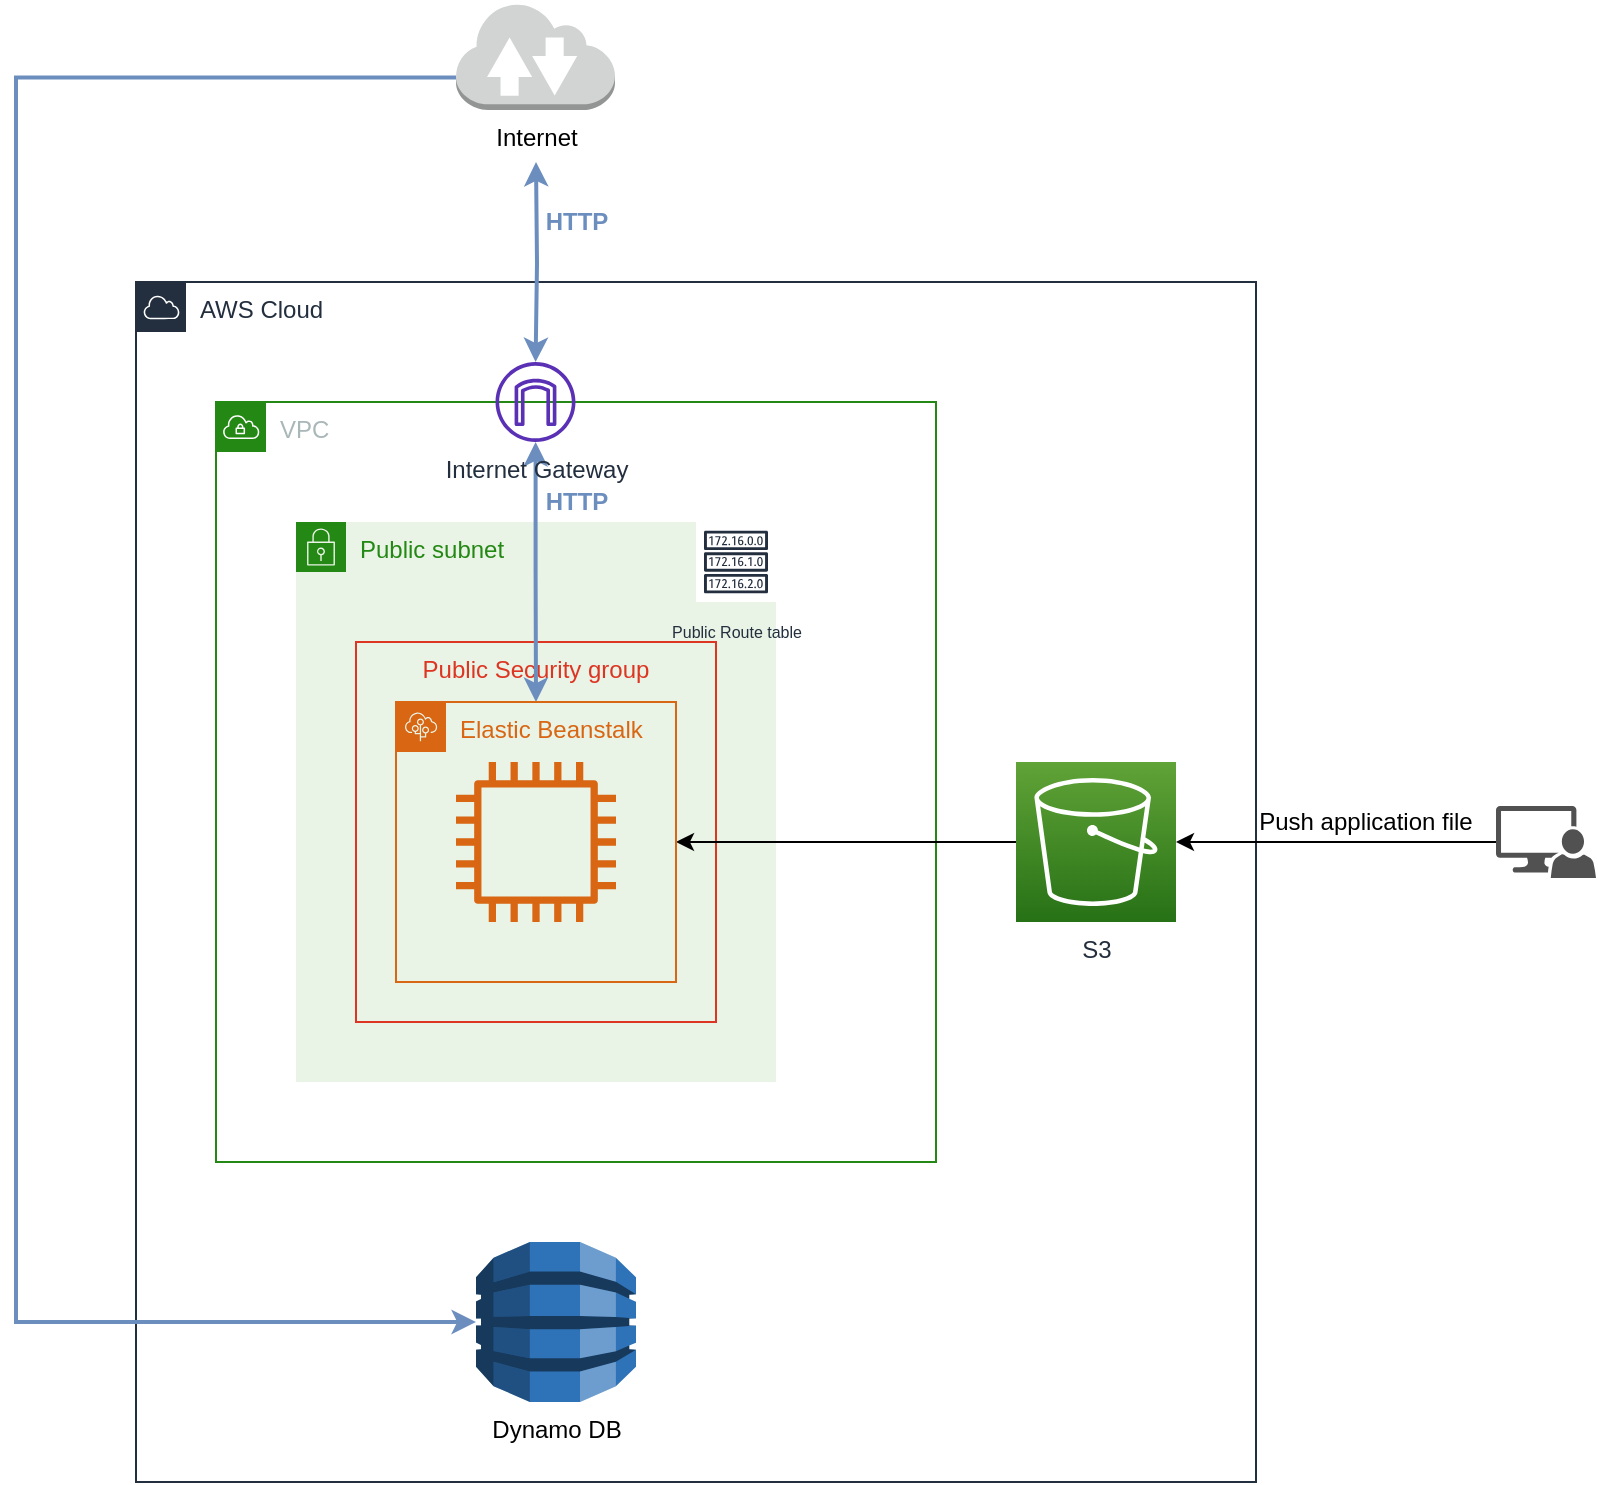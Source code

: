 <mxfile version="13.7.9" type="device"><diagram id="Li-AdEZaFSd-SVq2VKMT" name="Page-1"><mxGraphModel dx="1742" dy="1772" grid="1" gridSize="10" guides="1" tooltips="1" connect="1" arrows="1" fold="1" page="1" pageScale="1" pageWidth="850" pageHeight="1100" math="0" shadow="0"><root><mxCell id="0"/><mxCell id="1" parent="0"/><mxCell id="5G7yhrU3RtLZd5eobovl-1" value="AWS Cloud" style="points=[[0,0],[0.25,0],[0.5,0],[0.75,0],[1,0],[1,0.25],[1,0.5],[1,0.75],[1,1],[0.75,1],[0.5,1],[0.25,1],[0,1],[0,0.75],[0,0.5],[0,0.25]];outlineConnect=0;gradientColor=none;html=1;whiteSpace=wrap;fontSize=12;fontStyle=0;shape=mxgraph.aws4.group;grIcon=mxgraph.aws4.group_aws_cloud;strokeColor=#232F3E;fillColor=none;verticalAlign=top;align=left;spacingLeft=30;fontColor=#232F3E;dashed=0;" parent="1" vertex="1"><mxGeometry x="40" y="-40" width="560" height="600" as="geometry"/></mxCell><mxCell id="5G7yhrU3RtLZd5eobovl-2" value="VPC" style="points=[[0,0],[0.25,0],[0.5,0],[0.75,0],[1,0],[1,0.25],[1,0.5],[1,0.75],[1,1],[0.75,1],[0.5,1],[0.25,1],[0,1],[0,0.75],[0,0.5],[0,0.25]];outlineConnect=0;gradientColor=none;html=1;whiteSpace=wrap;fontSize=12;fontStyle=0;shape=mxgraph.aws4.group;grIcon=mxgraph.aws4.group_vpc;strokeColor=#248814;fillColor=none;verticalAlign=top;align=left;spacingLeft=30;fontColor=#AAB7B8;dashed=0;" parent="1" vertex="1"><mxGeometry x="80" y="20" width="360" height="380" as="geometry"/></mxCell><mxCell id="5G7yhrU3RtLZd5eobovl-5" value="Public subnet" style="points=[[0,0],[0.25,0],[0.5,0],[0.75,0],[1,0],[1,0.25],[1,0.5],[1,0.75],[1,1],[0.75,1],[0.5,1],[0.25,1],[0,1],[0,0.75],[0,0.5],[0,0.25]];outlineConnect=0;gradientColor=none;html=1;whiteSpace=wrap;fontSize=12;fontStyle=0;shape=mxgraph.aws4.group;grIcon=mxgraph.aws4.group_security_group;grStroke=0;strokeColor=#248814;verticalAlign=top;align=left;spacingLeft=30;fontColor=#248814;dashed=0;fillColor=#E9F3E6;" parent="1" vertex="1"><mxGeometry x="120" y="80" width="240" height="280" as="geometry"/></mxCell><mxCell id="5G7yhrU3RtLZd5eobovl-6" value="Public Security group" style="fillColor=none;strokeColor=#DD3522;verticalAlign=top;fontStyle=0;fontColor=#DD3522;" parent="1" vertex="1"><mxGeometry x="150" y="140" width="180" height="190" as="geometry"/></mxCell><mxCell id="5G7yhrU3RtLZd5eobovl-7" value="&lt;font style=&quot;font-size: 8px&quot;&gt;Public Route table&lt;/font&gt;" style="outlineConnect=0;fontColor=#232F3E;gradientColor=none;strokeColor=#232F3E;fillColor=#ffffff;dashed=0;verticalLabelPosition=bottom;verticalAlign=top;align=center;html=1;fontSize=12;fontStyle=0;aspect=fixed;shape=mxgraph.aws4.resourceIcon;resIcon=mxgraph.aws4.route_table;" parent="1" vertex="1"><mxGeometry x="320" y="80" width="40" height="40" as="geometry"/></mxCell><mxCell id="5G7yhrU3RtLZd5eobovl-8" style="edgeStyle=orthogonalEdgeStyle;rounded=0;orthogonalLoop=1;jettySize=auto;html=1;entryX=1;entryY=0.5;entryDx=0;entryDy=0;" parent="1" source="5G7yhrU3RtLZd5eobovl-9" target="5G7yhrU3RtLZd5eobovl-17" edge="1"><mxGeometry relative="1" as="geometry"/></mxCell><mxCell id="5G7yhrU3RtLZd5eobovl-9" value="S3" style="outlineConnect=0;fontColor=#232F3E;gradientColor=#60A337;gradientDirection=north;fillColor=#277116;strokeColor=#ffffff;dashed=0;verticalLabelPosition=bottom;verticalAlign=top;align=center;html=1;fontSize=12;fontStyle=0;aspect=fixed;shape=mxgraph.aws4.resourceIcon;resIcon=mxgraph.aws4.s3;" parent="1" vertex="1"><mxGeometry x="480" y="200" width="80" height="80" as="geometry"/></mxCell><mxCell id="5G7yhrU3RtLZd5eobovl-10" style="edgeStyle=orthogonalEdgeStyle;rounded=0;orthogonalLoop=1;jettySize=auto;html=1;fillColor=#dae8fc;strokeColor=#6c8ebf;strokeWidth=2;startArrow=classic;startFill=1;entryX=0.5;entryY=0;entryDx=0;entryDy=0;" parent="1" source="5G7yhrU3RtLZd5eobovl-11" target="5G7yhrU3RtLZd5eobovl-17" edge="1"><mxGeometry relative="1" as="geometry"><mxPoint x="240" y="70" as="sourcePoint"/><mxPoint x="240" y="200" as="targetPoint"/></mxGeometry></mxCell><mxCell id="5G7yhrU3RtLZd5eobovl-11" value="Internet Gateway" style="outlineConnect=0;fontColor=#232F3E;gradientColor=none;fillColor=#5A30B5;strokeColor=none;dashed=0;verticalLabelPosition=bottom;verticalAlign=top;align=center;html=1;fontSize=12;fontStyle=0;aspect=fixed;pointerEvents=1;shape=mxgraph.aws4.internet_gateway;" parent="1" vertex="1"><mxGeometry x="219.75" width="40" height="40" as="geometry"/></mxCell><mxCell id="5G7yhrU3RtLZd5eobovl-12" style="edgeStyle=orthogonalEdgeStyle;rounded=0;orthogonalLoop=1;jettySize=auto;html=1;strokeWidth=2;startArrow=classic;startFill=1;fillColor=#dae8fc;strokeColor=#6c8ebf;" parent="1" target="5G7yhrU3RtLZd5eobovl-11" edge="1"><mxGeometry relative="1" as="geometry"><mxPoint x="240" y="-100" as="sourcePoint"/></mxGeometry></mxCell><mxCell id="4EpMgqH-UENPaF7FZw4C-1" style="edgeStyle=orthogonalEdgeStyle;rounded=0;orthogonalLoop=1;jettySize=auto;html=1;exitX=0;exitY=0.7;exitDx=0;exitDy=0;exitPerimeter=0;entryX=0;entryY=0.5;entryDx=0;entryDy=0;entryPerimeter=0;fillColor=#dae8fc;strokeColor=#6c8ebf;strokeWidth=2;" edge="1" parent="1" source="5G7yhrU3RtLZd5eobovl-13" target="5G7yhrU3RtLZd5eobovl-23"><mxGeometry relative="1" as="geometry"><Array as="points"><mxPoint x="-20" y="-142"/><mxPoint x="-20" y="480"/></Array></mxGeometry></mxCell><mxCell id="5G7yhrU3RtLZd5eobovl-13" value="Internet" style="outlineConnect=0;dashed=0;verticalLabelPosition=bottom;verticalAlign=top;align=center;html=1;shape=mxgraph.aws3.internet_2;fillColor=#D2D3D3;gradientColor=none;" parent="1" vertex="1"><mxGeometry x="200" y="-180" width="79.5" height="54" as="geometry"/></mxCell><mxCell id="5G7yhrU3RtLZd5eobovl-14" style="edgeStyle=orthogonalEdgeStyle;rounded=0;orthogonalLoop=1;jettySize=auto;html=1;exitX=0;exitY=0.5;exitDx=0;exitDy=0;exitPerimeter=0;" parent="1" source="5G7yhrU3RtLZd5eobovl-15" target="5G7yhrU3RtLZd5eobovl-9" edge="1"><mxGeometry relative="1" as="geometry"/></mxCell><mxCell id="5G7yhrU3RtLZd5eobovl-15" value="" style="pointerEvents=1;shadow=0;dashed=0;html=1;strokeColor=none;labelPosition=center;verticalLabelPosition=bottom;verticalAlign=top;align=center;fillColor=#515151;shape=mxgraph.mscae.system_center.admin_console" parent="1" vertex="1"><mxGeometry x="720" y="222" width="50" height="36" as="geometry"/></mxCell><mxCell id="5G7yhrU3RtLZd5eobovl-16" value="Push application file" style="text;html=1;strokeColor=none;fillColor=none;align=center;verticalAlign=middle;whiteSpace=wrap;rounded=0;" parent="1" vertex="1"><mxGeometry x="590" y="220" width="130" height="20" as="geometry"/></mxCell><mxCell id="5G7yhrU3RtLZd5eobovl-17" value="Elastic Beanstalk" style="points=[[0,0],[0.25,0],[0.5,0],[0.75,0],[1,0],[1,0.25],[1,0.5],[1,0.75],[1,1],[0.75,1],[0.5,1],[0.25,1],[0,1],[0,0.75],[0,0.5],[0,0.25]];outlineConnect=0;gradientColor=none;html=1;whiteSpace=wrap;fontSize=12;fontStyle=0;shape=mxgraph.aws4.group;grIcon=mxgraph.aws4.group_elastic_beanstalk;strokeColor=#D86613;fillColor=none;verticalAlign=top;align=left;spacingLeft=30;fontColor=#D86613;dashed=0;" parent="1" vertex="1"><mxGeometry x="170" y="170" width="140" height="140" as="geometry"/></mxCell><mxCell id="5G7yhrU3RtLZd5eobovl-18" value="" style="outlineConnect=0;fontColor=#232F3E;gradientColor=none;fillColor=#D86613;strokeColor=none;dashed=0;verticalLabelPosition=bottom;verticalAlign=top;align=center;html=1;fontSize=12;fontStyle=0;aspect=fixed;pointerEvents=1;shape=mxgraph.aws4.instance2;" parent="1" vertex="1"><mxGeometry x="200" y="200" width="80" height="80" as="geometry"/></mxCell><mxCell id="5G7yhrU3RtLZd5eobovl-19" value="&lt;font color=&quot;#6c8ebf&quot;&gt;&lt;b&gt;HTTP&lt;/b&gt;&lt;/font&gt;" style="text;html=1;strokeColor=none;fillColor=none;align=center;verticalAlign=middle;whiteSpace=wrap;rounded=0;" parent="1" vertex="1"><mxGeometry x="238.75" y="-80" width="42.5" height="20" as="geometry"/></mxCell><mxCell id="5G7yhrU3RtLZd5eobovl-20" value="&lt;font color=&quot;#6c8ebf&quot;&gt;&lt;b&gt;HTTP&lt;/b&gt;&lt;/font&gt;" style="text;html=1;strokeColor=none;fillColor=none;align=center;verticalAlign=middle;whiteSpace=wrap;rounded=0;" parent="1" vertex="1"><mxGeometry x="238.75" y="60" width="42.5" height="20" as="geometry"/></mxCell><mxCell id="5G7yhrU3RtLZd5eobovl-23" value="Dynamo DB" style="outlineConnect=0;dashed=0;verticalLabelPosition=bottom;verticalAlign=top;align=center;html=1;shape=mxgraph.aws3.dynamo_db;fillColor=#2E73B8;gradientColor=none;" parent="1" vertex="1"><mxGeometry x="210" y="440" width="80" height="80" as="geometry"/></mxCell></root></mxGraphModel></diagram></mxfile>